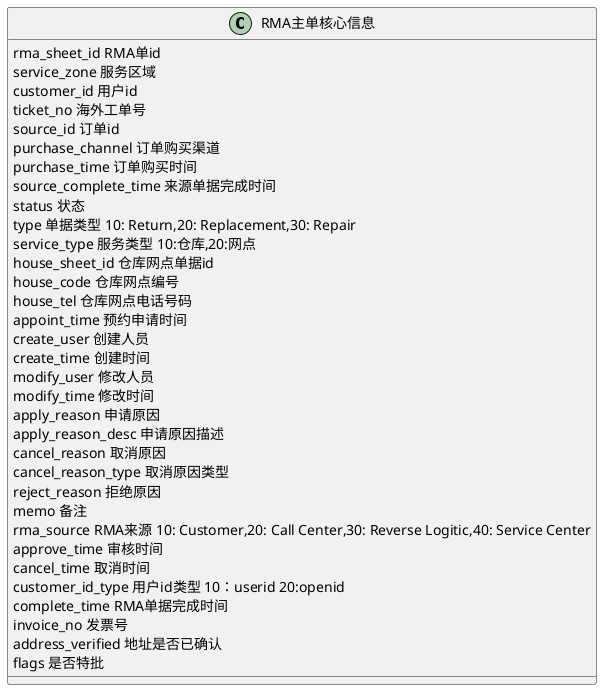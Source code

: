 @startuml

class RMA主单核心信息{
    rma_sheet_id RMA单id
    service_zone 服务区域
    customer_id 用户id
    ticket_no 海外工单号
    source_id 订单id
    purchase_channel 订单购买渠道
    purchase_time 订单购买时间
    source_complete_time 来源单据完成时间
    status 状态
    type 单据类型 10: Return,20: Replacement,30: Repair
    service_type 服务类型 10:仓库,20:网点
    house_sheet_id 仓库网点单据id
    house_code 仓库网点编号
    house_tel 仓库网点电话号码
    appoint_time 预约申请时间
    create_user 创建人员
    create_time 创建时间
    modify_user 修改人员
    modify_time 修改时间
    apply_reason 申请原因
    apply_reason_desc 申请原因描述
    cancel_reason 取消原因
    cancel_reason_type 取消原因类型
    reject_reason 拒绝原因
    memo 备注
    rma_source RMA来源 10: Customer,20: Call Center,30: Reverse Logitic,40: Service Center
    approve_time 审核时间
    cancel_time 取消时间
    customer_id_type 用户id类型 10：userid 20:openid
    complete_time RMA单据完成时间
    invoice_no 发票号
    address_verified 地址是否已确认
    flags 是否特批
}

@enduml